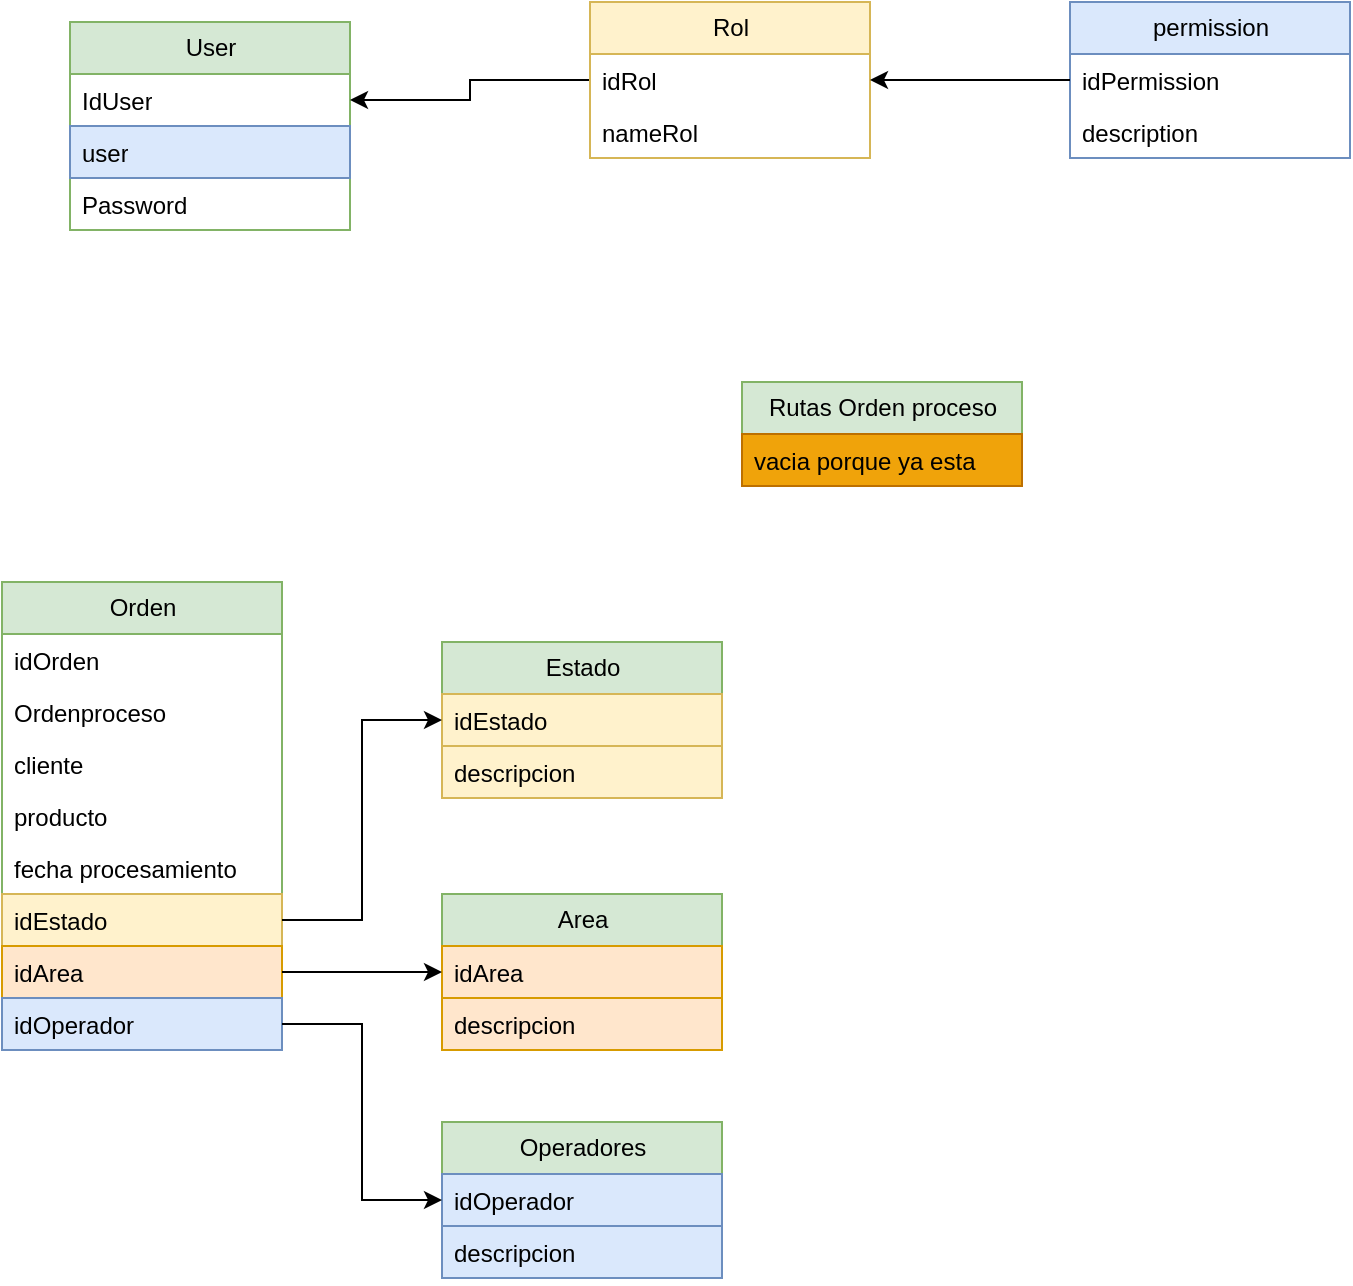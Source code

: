 <mxfile version="21.7.5" type="github">
  <diagram id="C5RBs43oDa-KdzZeNtuy" name="Usuarios">
    <mxGraphModel dx="1374" dy="743" grid="1" gridSize="10" guides="1" tooltips="1" connect="1" arrows="1" fold="1" page="1" pageScale="1" pageWidth="827" pageHeight="1169" math="0" shadow="0">
      <root>
        <mxCell id="WIyWlLk6GJQsqaUBKTNV-0" />
        <mxCell id="WIyWlLk6GJQsqaUBKTNV-1" parent="WIyWlLk6GJQsqaUBKTNV-0" />
        <mxCell id="VP1TtQkqcQD2wiykSnj6-16" value="User" style="swimlane;fontStyle=0;childLayout=stackLayout;horizontal=1;startSize=26;fillColor=#d5e8d4;horizontalStack=0;resizeParent=1;resizeParentMax=0;resizeLast=0;collapsible=1;marginBottom=0;html=1;strokeColor=#82b366;" parent="WIyWlLk6GJQsqaUBKTNV-1" vertex="1">
          <mxGeometry x="94" y="90" width="140" height="104" as="geometry" />
        </mxCell>
        <mxCell id="VP1TtQkqcQD2wiykSnj6-17" value="IdUser" style="text;strokeColor=none;fillColor=none;align=left;verticalAlign=top;spacingLeft=4;spacingRight=4;overflow=hidden;rotatable=0;points=[[0,0.5],[1,0.5]];portConstraint=eastwest;whiteSpace=wrap;html=1;" parent="VP1TtQkqcQD2wiykSnj6-16" vertex="1">
          <mxGeometry y="26" width="140" height="26" as="geometry" />
        </mxCell>
        <mxCell id="VP1TtQkqcQD2wiykSnj6-21" value="user" style="text;strokeColor=#6c8ebf;fillColor=#dae8fc;align=left;verticalAlign=top;spacingLeft=4;spacingRight=4;overflow=hidden;rotatable=0;points=[[0,0.5],[1,0.5]];portConstraint=eastwest;whiteSpace=wrap;html=1;" parent="VP1TtQkqcQD2wiykSnj6-16" vertex="1">
          <mxGeometry y="52" width="140" height="26" as="geometry" />
        </mxCell>
        <mxCell id="VP1TtQkqcQD2wiykSnj6-19" value="Password" style="text;strokeColor=none;fillColor=none;align=left;verticalAlign=top;spacingLeft=4;spacingRight=4;overflow=hidden;rotatable=0;points=[[0,0.5],[1,0.5]];portConstraint=eastwest;whiteSpace=wrap;html=1;" parent="VP1TtQkqcQD2wiykSnj6-16" vertex="1">
          <mxGeometry y="78" width="140" height="26" as="geometry" />
        </mxCell>
        <mxCell id="VP1TtQkqcQD2wiykSnj6-33" style="edgeStyle=orthogonalEdgeStyle;rounded=0;orthogonalLoop=1;jettySize=auto;html=1;entryX=1;entryY=0.5;entryDx=0;entryDy=0;" parent="WIyWlLk6GJQsqaUBKTNV-1" source="VP1TtQkqcQD2wiykSnj6-22" target="VP1TtQkqcQD2wiykSnj6-17" edge="1">
          <mxGeometry relative="1" as="geometry" />
        </mxCell>
        <mxCell id="VP1TtQkqcQD2wiykSnj6-22" value="Rol" style="swimlane;fontStyle=0;childLayout=stackLayout;horizontal=1;startSize=26;fillColor=#fff2cc;horizontalStack=0;resizeParent=1;resizeParentMax=0;resizeLast=0;collapsible=1;marginBottom=0;html=1;strokeColor=#d6b656;" parent="WIyWlLk6GJQsqaUBKTNV-1" vertex="1">
          <mxGeometry x="354" y="80" width="140" height="78" as="geometry" />
        </mxCell>
        <mxCell id="VP1TtQkqcQD2wiykSnj6-23" value="idRol" style="text;strokeColor=none;fillColor=none;align=left;verticalAlign=top;spacingLeft=4;spacingRight=4;overflow=hidden;rotatable=0;points=[[0,0.5],[1,0.5]];portConstraint=eastwest;whiteSpace=wrap;html=1;" parent="VP1TtQkqcQD2wiykSnj6-22" vertex="1">
          <mxGeometry y="26" width="140" height="26" as="geometry" />
        </mxCell>
        <mxCell id="VP1TtQkqcQD2wiykSnj6-24" value="nameRol" style="text;strokeColor=none;fillColor=none;align=left;verticalAlign=top;spacingLeft=4;spacingRight=4;overflow=hidden;rotatable=0;points=[[0,0.5],[1,0.5]];portConstraint=eastwest;whiteSpace=wrap;html=1;" parent="VP1TtQkqcQD2wiykSnj6-22" vertex="1">
          <mxGeometry y="52" width="140" height="26" as="geometry" />
        </mxCell>
        <mxCell id="VP1TtQkqcQD2wiykSnj6-26" value="permission" style="swimlane;fontStyle=0;childLayout=stackLayout;horizontal=1;startSize=26;fillColor=#dae8fc;horizontalStack=0;resizeParent=1;resizeParentMax=0;resizeLast=0;collapsible=1;marginBottom=0;html=1;strokeColor=#6c8ebf;" parent="WIyWlLk6GJQsqaUBKTNV-1" vertex="1">
          <mxGeometry x="594" y="80" width="140" height="78" as="geometry" />
        </mxCell>
        <mxCell id="VP1TtQkqcQD2wiykSnj6-27" value="idPermission" style="text;strokeColor=none;fillColor=none;align=left;verticalAlign=top;spacingLeft=4;spacingRight=4;overflow=hidden;rotatable=0;points=[[0,0.5],[1,0.5]];portConstraint=eastwest;whiteSpace=wrap;html=1;" parent="VP1TtQkqcQD2wiykSnj6-26" vertex="1">
          <mxGeometry y="26" width="140" height="26" as="geometry" />
        </mxCell>
        <mxCell id="VP1TtQkqcQD2wiykSnj6-28" value="description" style="text;strokeColor=none;fillColor=none;align=left;verticalAlign=top;spacingLeft=4;spacingRight=4;overflow=hidden;rotatable=0;points=[[0,0.5],[1,0.5]];portConstraint=eastwest;whiteSpace=wrap;html=1;" parent="VP1TtQkqcQD2wiykSnj6-26" vertex="1">
          <mxGeometry y="52" width="140" height="26" as="geometry" />
        </mxCell>
        <mxCell id="VP1TtQkqcQD2wiykSnj6-32" style="edgeStyle=orthogonalEdgeStyle;rounded=0;orthogonalLoop=1;jettySize=auto;html=1;entryX=1;entryY=0.5;entryDx=0;entryDy=0;" parent="WIyWlLk6GJQsqaUBKTNV-1" source="VP1TtQkqcQD2wiykSnj6-27" target="VP1TtQkqcQD2wiykSnj6-23" edge="1">
          <mxGeometry relative="1" as="geometry" />
        </mxCell>
        <mxCell id="Zibv7wbvIxuBI7zceMPY-0" value="Orden" style="swimlane;fontStyle=0;childLayout=stackLayout;horizontal=1;startSize=26;fillColor=#d5e8d4;horizontalStack=0;resizeParent=1;resizeParentMax=0;resizeLast=0;collapsible=1;marginBottom=0;html=1;strokeColor=#82b366;" vertex="1" parent="WIyWlLk6GJQsqaUBKTNV-1">
          <mxGeometry x="60" y="370" width="140" height="234" as="geometry" />
        </mxCell>
        <mxCell id="Zibv7wbvIxuBI7zceMPY-1" value="idOrden" style="text;strokeColor=none;fillColor=none;align=left;verticalAlign=top;spacingLeft=4;spacingRight=4;overflow=hidden;rotatable=0;points=[[0,0.5],[1,0.5]];portConstraint=eastwest;whiteSpace=wrap;html=1;" vertex="1" parent="Zibv7wbvIxuBI7zceMPY-0">
          <mxGeometry y="26" width="140" height="26" as="geometry" />
        </mxCell>
        <mxCell id="Zibv7wbvIxuBI7zceMPY-2" value="Ordenproceso" style="text;strokeColor=none;fillColor=none;align=left;verticalAlign=top;spacingLeft=4;spacingRight=4;overflow=hidden;rotatable=0;points=[[0,0.5],[1,0.5]];portConstraint=eastwest;whiteSpace=wrap;html=1;" vertex="1" parent="Zibv7wbvIxuBI7zceMPY-0">
          <mxGeometry y="52" width="140" height="26" as="geometry" />
        </mxCell>
        <mxCell id="Zibv7wbvIxuBI7zceMPY-3" value="cliente" style="text;align=left;verticalAlign=top;spacingLeft=4;spacingRight=4;overflow=hidden;rotatable=0;points=[[0,0.5],[1,0.5]];portConstraint=eastwest;whiteSpace=wrap;html=1;" vertex="1" parent="Zibv7wbvIxuBI7zceMPY-0">
          <mxGeometry y="78" width="140" height="26" as="geometry" />
        </mxCell>
        <mxCell id="Zibv7wbvIxuBI7zceMPY-4" value="producto" style="text;align=left;verticalAlign=top;spacingLeft=4;spacingRight=4;overflow=hidden;rotatable=0;points=[[0,0.5],[1,0.5]];portConstraint=eastwest;whiteSpace=wrap;html=1;" vertex="1" parent="Zibv7wbvIxuBI7zceMPY-0">
          <mxGeometry y="104" width="140" height="26" as="geometry" />
        </mxCell>
        <mxCell id="Zibv7wbvIxuBI7zceMPY-5" value="fecha procesamiento" style="text;align=left;verticalAlign=top;spacingLeft=4;spacingRight=4;overflow=hidden;rotatable=0;points=[[0,0.5],[1,0.5]];portConstraint=eastwest;whiteSpace=wrap;html=1;" vertex="1" parent="Zibv7wbvIxuBI7zceMPY-0">
          <mxGeometry y="130" width="140" height="26" as="geometry" />
        </mxCell>
        <mxCell id="Zibv7wbvIxuBI7zceMPY-8" value="idEstado" style="text;strokeColor=#d6b656;fillColor=#fff2cc;align=left;verticalAlign=top;spacingLeft=4;spacingRight=4;overflow=hidden;rotatable=0;points=[[0,0.5],[1,0.5]];portConstraint=eastwest;whiteSpace=wrap;html=1;" vertex="1" parent="Zibv7wbvIxuBI7zceMPY-0">
          <mxGeometry y="156" width="140" height="26" as="geometry" />
        </mxCell>
        <mxCell id="Zibv7wbvIxuBI7zceMPY-9" value="idArea" style="text;strokeColor=#d79b00;fillColor=#ffe6cc;align=left;verticalAlign=top;spacingLeft=4;spacingRight=4;overflow=hidden;rotatable=0;points=[[0,0.5],[1,0.5]];portConstraint=eastwest;whiteSpace=wrap;html=1;" vertex="1" parent="Zibv7wbvIxuBI7zceMPY-0">
          <mxGeometry y="182" width="140" height="26" as="geometry" />
        </mxCell>
        <mxCell id="Zibv7wbvIxuBI7zceMPY-21" value="idOperador" style="text;strokeColor=#6c8ebf;fillColor=#dae8fc;align=left;verticalAlign=top;spacingLeft=4;spacingRight=4;overflow=hidden;rotatable=0;points=[[0,0.5],[1,0.5]];portConstraint=eastwest;whiteSpace=wrap;html=1;" vertex="1" parent="Zibv7wbvIxuBI7zceMPY-0">
          <mxGeometry y="208" width="140" height="26" as="geometry" />
        </mxCell>
        <mxCell id="Zibv7wbvIxuBI7zceMPY-23" value="Rutas Orden proceso" style="swimlane;fontStyle=0;childLayout=stackLayout;horizontal=1;startSize=26;fillColor=#d5e8d4;horizontalStack=0;resizeParent=1;resizeParentMax=0;resizeLast=0;collapsible=1;marginBottom=0;html=1;strokeColor=#82b366;" vertex="1" parent="WIyWlLk6GJQsqaUBKTNV-1">
          <mxGeometry x="430" y="270" width="140" height="52" as="geometry" />
        </mxCell>
        <mxCell id="Zibv7wbvIxuBI7zceMPY-34" value="vacia porque ya esta" style="text;strokeColor=#BD7000;fillColor=#f0a30a;align=left;verticalAlign=top;spacingLeft=4;spacingRight=4;overflow=hidden;rotatable=0;points=[[0,0.5],[1,0.5]];portConstraint=eastwest;whiteSpace=wrap;html=1;fontColor=#000000;" vertex="1" parent="Zibv7wbvIxuBI7zceMPY-23">
          <mxGeometry y="26" width="140" height="26" as="geometry" />
        </mxCell>
        <mxCell id="Zibv7wbvIxuBI7zceMPY-49" value="Estado" style="swimlane;fontStyle=0;childLayout=stackLayout;horizontal=1;startSize=26;fillColor=#d5e8d4;horizontalStack=0;resizeParent=1;resizeParentMax=0;resizeLast=0;collapsible=1;marginBottom=0;html=1;strokeColor=#82b366;" vertex="1" parent="WIyWlLk6GJQsqaUBKTNV-1">
          <mxGeometry x="280" y="400" width="140" height="78" as="geometry" />
        </mxCell>
        <mxCell id="Zibv7wbvIxuBI7zceMPY-50" value="idEstado" style="text;strokeColor=#d6b656;fillColor=#fff2cc;align=left;verticalAlign=top;spacingLeft=4;spacingRight=4;overflow=hidden;rotatable=0;points=[[0,0.5],[1,0.5]];portConstraint=eastwest;whiteSpace=wrap;html=1;" vertex="1" parent="Zibv7wbvIxuBI7zceMPY-49">
          <mxGeometry y="26" width="140" height="26" as="geometry" />
        </mxCell>
        <mxCell id="Zibv7wbvIxuBI7zceMPY-53" value="descripcion" style="text;strokeColor=#d6b656;fillColor=#fff2cc;align=left;verticalAlign=top;spacingLeft=4;spacingRight=4;overflow=hidden;rotatable=0;points=[[0,0.5],[1,0.5]];portConstraint=eastwest;whiteSpace=wrap;html=1;" vertex="1" parent="Zibv7wbvIxuBI7zceMPY-49">
          <mxGeometry y="52" width="140" height="26" as="geometry" />
        </mxCell>
        <mxCell id="Zibv7wbvIxuBI7zceMPY-54" style="edgeStyle=orthogonalEdgeStyle;rounded=0;orthogonalLoop=1;jettySize=auto;html=1;" edge="1" parent="WIyWlLk6GJQsqaUBKTNV-1" source="Zibv7wbvIxuBI7zceMPY-8" target="Zibv7wbvIxuBI7zceMPY-50">
          <mxGeometry relative="1" as="geometry" />
        </mxCell>
        <mxCell id="Zibv7wbvIxuBI7zceMPY-55" value="Area" style="swimlane;fontStyle=0;childLayout=stackLayout;horizontal=1;startSize=26;fillColor=#d5e8d4;horizontalStack=0;resizeParent=1;resizeParentMax=0;resizeLast=0;collapsible=1;marginBottom=0;html=1;strokeColor=#82b366;" vertex="1" parent="WIyWlLk6GJQsqaUBKTNV-1">
          <mxGeometry x="280" y="526" width="140" height="78" as="geometry" />
        </mxCell>
        <mxCell id="Zibv7wbvIxuBI7zceMPY-56" value="idArea" style="text;strokeColor=#d79b00;fillColor=#ffe6cc;align=left;verticalAlign=top;spacingLeft=4;spacingRight=4;overflow=hidden;rotatable=0;points=[[0,0.5],[1,0.5]];portConstraint=eastwest;whiteSpace=wrap;html=1;" vertex="1" parent="Zibv7wbvIxuBI7zceMPY-55">
          <mxGeometry y="26" width="140" height="26" as="geometry" />
        </mxCell>
        <mxCell id="Zibv7wbvIxuBI7zceMPY-57" value="descripcion" style="text;strokeColor=#d79b00;fillColor=#ffe6cc;align=left;verticalAlign=top;spacingLeft=4;spacingRight=4;overflow=hidden;rotatable=0;points=[[0,0.5],[1,0.5]];portConstraint=eastwest;whiteSpace=wrap;html=1;" vertex="1" parent="Zibv7wbvIxuBI7zceMPY-55">
          <mxGeometry y="52" width="140" height="26" as="geometry" />
        </mxCell>
        <mxCell id="Zibv7wbvIxuBI7zceMPY-58" style="edgeStyle=orthogonalEdgeStyle;rounded=0;orthogonalLoop=1;jettySize=auto;html=1;entryX=0;entryY=0.5;entryDx=0;entryDy=0;" edge="1" parent="WIyWlLk6GJQsqaUBKTNV-1" source="Zibv7wbvIxuBI7zceMPY-9" target="Zibv7wbvIxuBI7zceMPY-55">
          <mxGeometry relative="1" as="geometry" />
        </mxCell>
        <mxCell id="Zibv7wbvIxuBI7zceMPY-62" value="Operadores" style="swimlane;fontStyle=0;childLayout=stackLayout;horizontal=1;startSize=26;fillColor=#d5e8d4;horizontalStack=0;resizeParent=1;resizeParentMax=0;resizeLast=0;collapsible=1;marginBottom=0;html=1;strokeColor=#82b366;" vertex="1" parent="WIyWlLk6GJQsqaUBKTNV-1">
          <mxGeometry x="280" y="640" width="140" height="78" as="geometry" />
        </mxCell>
        <mxCell id="Zibv7wbvIxuBI7zceMPY-63" value="idOperador" style="text;strokeColor=#6c8ebf;fillColor=#dae8fc;align=left;verticalAlign=top;spacingLeft=4;spacingRight=4;overflow=hidden;rotatable=0;points=[[0,0.5],[1,0.5]];portConstraint=eastwest;whiteSpace=wrap;html=1;" vertex="1" parent="Zibv7wbvIxuBI7zceMPY-62">
          <mxGeometry y="26" width="140" height="26" as="geometry" />
        </mxCell>
        <mxCell id="Zibv7wbvIxuBI7zceMPY-64" value="descripcion" style="text;strokeColor=#6c8ebf;fillColor=#dae8fc;align=left;verticalAlign=top;spacingLeft=4;spacingRight=4;overflow=hidden;rotatable=0;points=[[0,0.5],[1,0.5]];portConstraint=eastwest;whiteSpace=wrap;html=1;" vertex="1" parent="Zibv7wbvIxuBI7zceMPY-62">
          <mxGeometry y="52" width="140" height="26" as="geometry" />
        </mxCell>
        <mxCell id="Zibv7wbvIxuBI7zceMPY-66" style="edgeStyle=orthogonalEdgeStyle;rounded=0;orthogonalLoop=1;jettySize=auto;html=1;exitX=1;exitY=0.5;exitDx=0;exitDy=0;entryX=0;entryY=0.5;entryDx=0;entryDy=0;" edge="1" parent="WIyWlLk6GJQsqaUBKTNV-1" source="Zibv7wbvIxuBI7zceMPY-21" target="Zibv7wbvIxuBI7zceMPY-62">
          <mxGeometry relative="1" as="geometry">
            <mxPoint x="300" y="750" as="targetPoint" />
          </mxGeometry>
        </mxCell>
      </root>
    </mxGraphModel>
  </diagram>
</mxfile>
